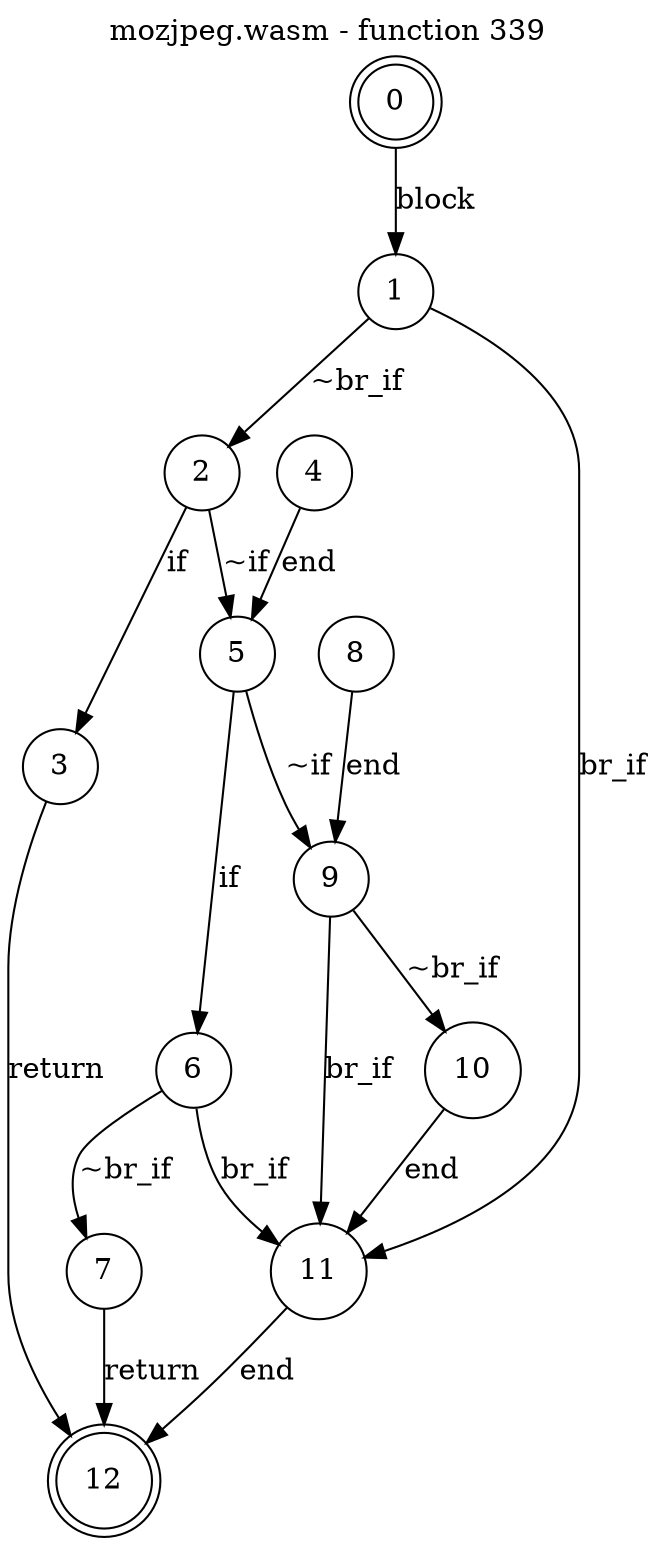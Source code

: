 digraph finite_state_machine {
    label = "mozjpeg.wasm - function 339"
    labelloc =  t
    labelfontsize = 16
    labelfontcolor = black
    labelfontname = "Helvetica"
    node [shape = doublecircle]; 0 12;
    node [shape = circle];
    0 -> 1[label = "block"];
    1 -> 2[label = "~br_if"];
    1 -> 11[label = "br_if"];
    2 -> 3[label = "if"];
    2 -> 5[label = "~if"];
    3 -> 12[label = "return"];
    4 -> 5[label = "end"];
    5 -> 6[label = "if"];
    5 -> 9[label = "~if"];
    6 -> 7[label = "~br_if"];
    6 -> 11[label = "br_if"];
    7 -> 12[label = "return"];
    8 -> 9[label = "end"];
    9 -> 10[label = "~br_if"];
    9 -> 11[label = "br_if"];
    10 -> 11[label = "end"];
    11 -> 12[label = "end"];
}
